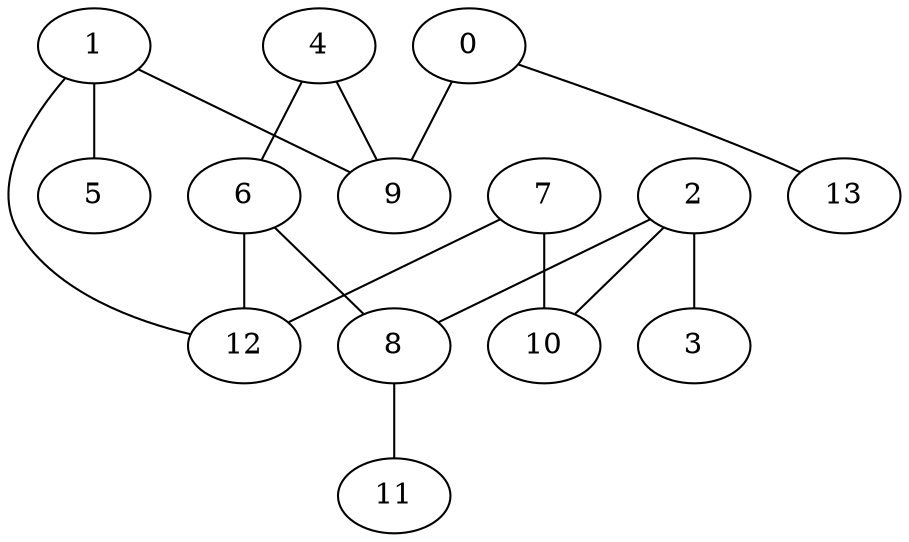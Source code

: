 graph "sampletest150-mod4_image14.bmp" {
	0	 [type=corner,
		x=537,
		y=264];
	9	 [type=intersection,
		x=439,
		y=257];
	0 -- 9	 [angle0=".07",
		frequency=1,
		type0=line];
	13	 [type=endpoint,
		x=585,
		y=316];
	0 -- 13	 [angle0=".83",
		frequency=1,
		type0=line];
	1	 [type=intersection,
		x=325,
		y=173];
	5	 [type=endpoint,
		x=394,
		y=106];
	1 -- 5	 [angle0="-.77",
		frequency=1,
		type0=line];
	1 -- 9	 [angle0=".64",
		frequency=1,
		type0=line];
	12	 [type=intersection,
		x=319,
		y=191];
	1 -- 12	 [angle0="-1.25",
		frequency=1,
		type0=line];
	2	 [type=intersection,
		x=82,
		y=259];
	3	 [type=endpoint,
		x="-26",
		y=257];
	2 -- 3	 [angle0=".02",
		frequency=1,
		type0=line];
	8	 [type=intersection,
		x=179,
		y=332];
	2 -- 8	 [angle0=".65",
		frequency=1,
		type0=line];
	10	 [type=corner,
		x=84,
		y=232];
	2 -- 10	 [angle0="-1.50",
		frequency=1,
		type0=line];
	4	 [type=corner,
		x=266,
		y=366];
	6	 [type=intersection,
		x=210,
		y=314];
	4 -- 6	 [angle0=".75",
		frequency=1,
		type0=line];
	4 -- 9	 [angle0="-.56",
		frequency=1,
		type0=line];
	6 -- 8	 [angle0="-.53",
		frequency=1,
		type0=line];
	6 -- 12	 [angle0="-.85",
		frequency=1,
		type0=line];
	7	 [type=corner,
		x=262,
		y=164];
	7 -- 10	 [angle0="-.36",
		frequency=1,
		type0=line];
	7 -- 12	 [angle0=".44",
		frequency=1,
		type0=line];
	11	 [type=endpoint,
		x=119,
		y=420];
	8 -- 11	 [angle0="-.97",
		frequency=1,
		type0=line];
}

